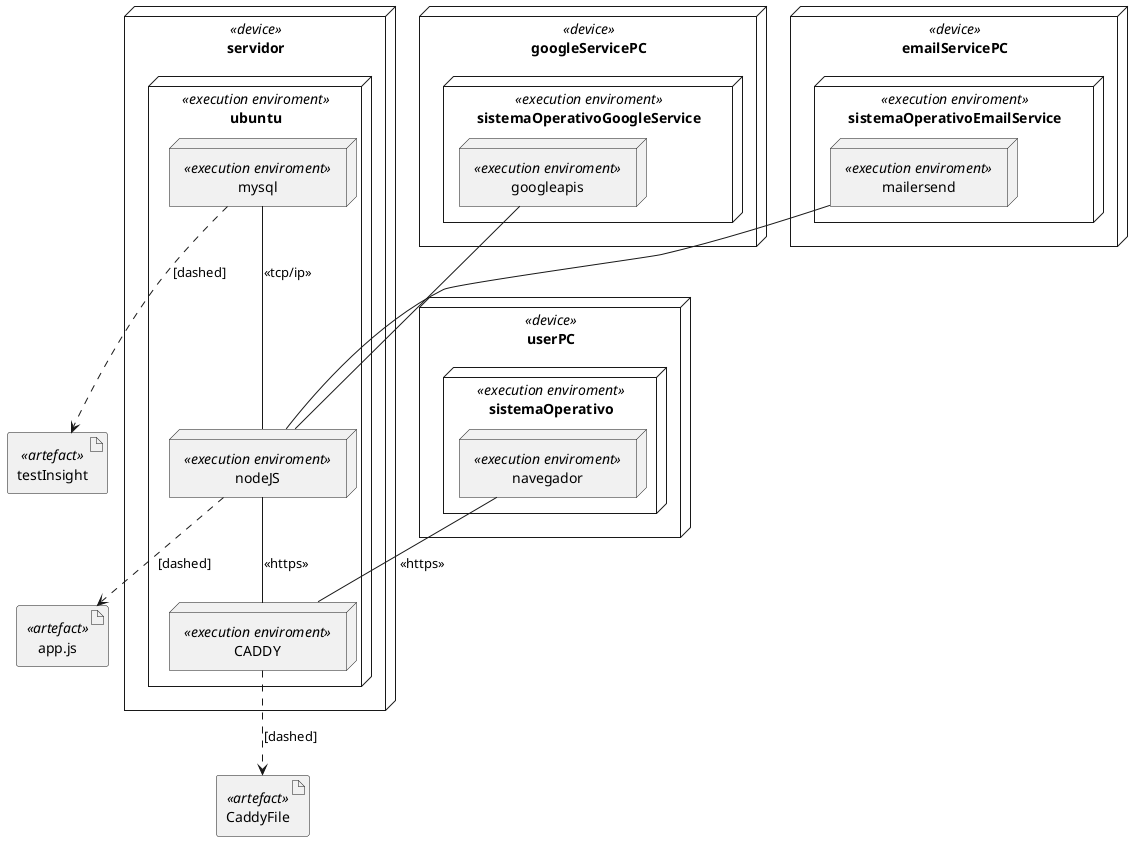 @startuml Diagrama de Despliegue

node userPC <<device>>{
    node sistemaOperativo <<execution enviroment>>{
        node navegador <<execution enviroment>>{
        }
    }
}

node servidor <<device>>{
    node ubuntu <<execution enviroment>>{
        node mysql <<execution enviroment>>{
            
        }
        node nodeJS <<execution enviroment>>{
        }
        node CADDY <<execution enviroment>>{

        }
        mysql -- nodeJS: <<tcp/ip>>
        nodeJS -- CADDY: <<https>>
    }
}

artifact testInsight <<artefact>>
mysql -[dashed]-> testInsight : [dashed]

artifact app.js <<artefact>>
nodeJS -[dashed]-> app.js : [dashed]

artifact CaddyFile <<artefact>>
CADDY -[dashed]-> CaddyFile : [dashed]


navegador -- CADDY : <<https>>

node googleServicePC <<device>>{
    node sistemaOperativoGoogleService <<execution enviroment>>{
        node googleapis <<execution enviroment>>{

        }
    }
}

googleapis -- nodeJS


node emailServicePC <<device>>{
    node sistemaOperativoEmailService <<execution enviroment>>{
        node mailersend <<execution enviroment>>{

        }
    }
}

mailersend -- nodeJS

@enduml
